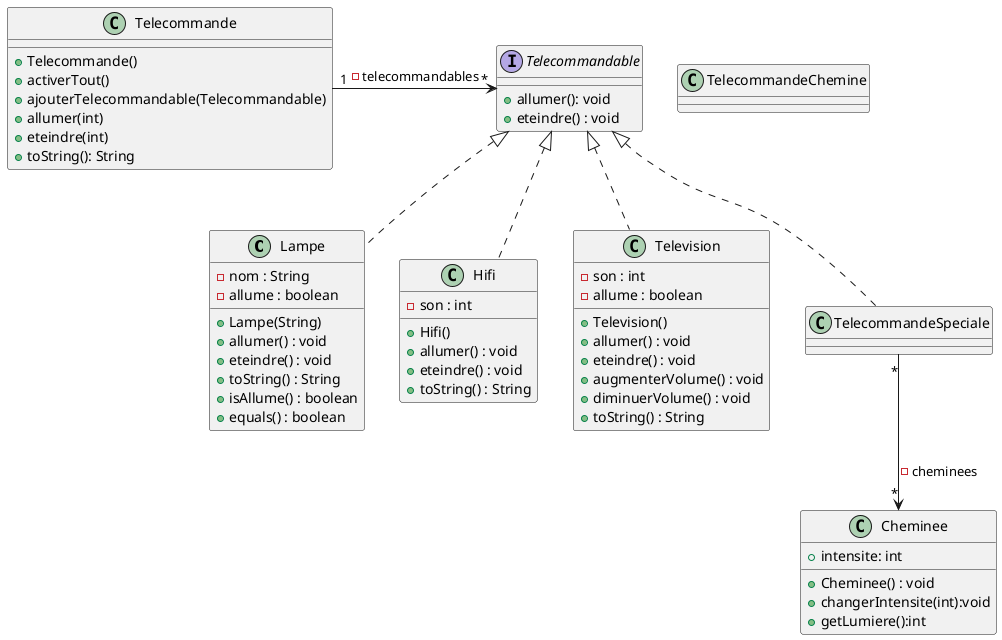 @startuml
'https://plantuml.com/sequence-diagram

class Lampe{
-nom : String
-allume : boolean
+Lampe(String)
+allumer() : void
+eteindre() : void
+toString() : String
+isAllume() : boolean
+equals() : boolean
}

class Telecommande{
+ Telecommande()
+ activerTout()
+ ajouterTelecommandable(Telecommandable)
+ allumer(int)
+ eteindre(int)
+ toString(): String
}

class Hifi{
-son : int
+Hifi()
+allumer() : void
+eteindre() : void
+toString() : String
}

class Television{
-son : int
-allume : boolean
+Television()
+allumer() : void
+eteindre() : void
+augmenterVolume() : void
+diminuerVolume() : void
+toString() : String
}

Interface Telecommandable{
 + allumer(): void
 + eteindre() : void
}


class Cheminee{
    + intensite: int
    +Cheminee() : void
    + changerIntensite(int):void
    + getLumiere():int
}

class TelecommandeChemine{

}

'''relations
Telecommande "1" -> "*"Telecommandable: -telecommandables
Hifi  .up.|> Telecommandable
Television .up.|> Telecommandable
Lampe .up.|> Telecommandable
TelecommandeSpeciale .up.|> Telecommandable
TelecommandeSpeciale "*" --> "*" Cheminee : -cheminees
@endum